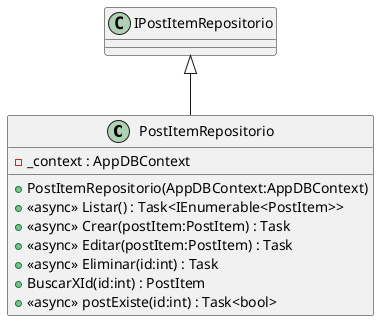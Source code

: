 @startuml
class PostItemRepositorio {
    - _context : AppDBContext
    + PostItemRepositorio(AppDBContext:AppDBContext)
    + <<async>> Listar() : Task<IEnumerable<PostItem>>
    + <<async>> Crear(postItem:PostItem) : Task
    + <<async>> Editar(postItem:PostItem) : Task
    + <<async>> Eliminar(id:int) : Task
    + BuscarXId(id:int) : PostItem
    + <<async>> postExiste(id:int) : Task<bool>
}
IPostItemRepositorio <|-- PostItemRepositorio
@enduml
